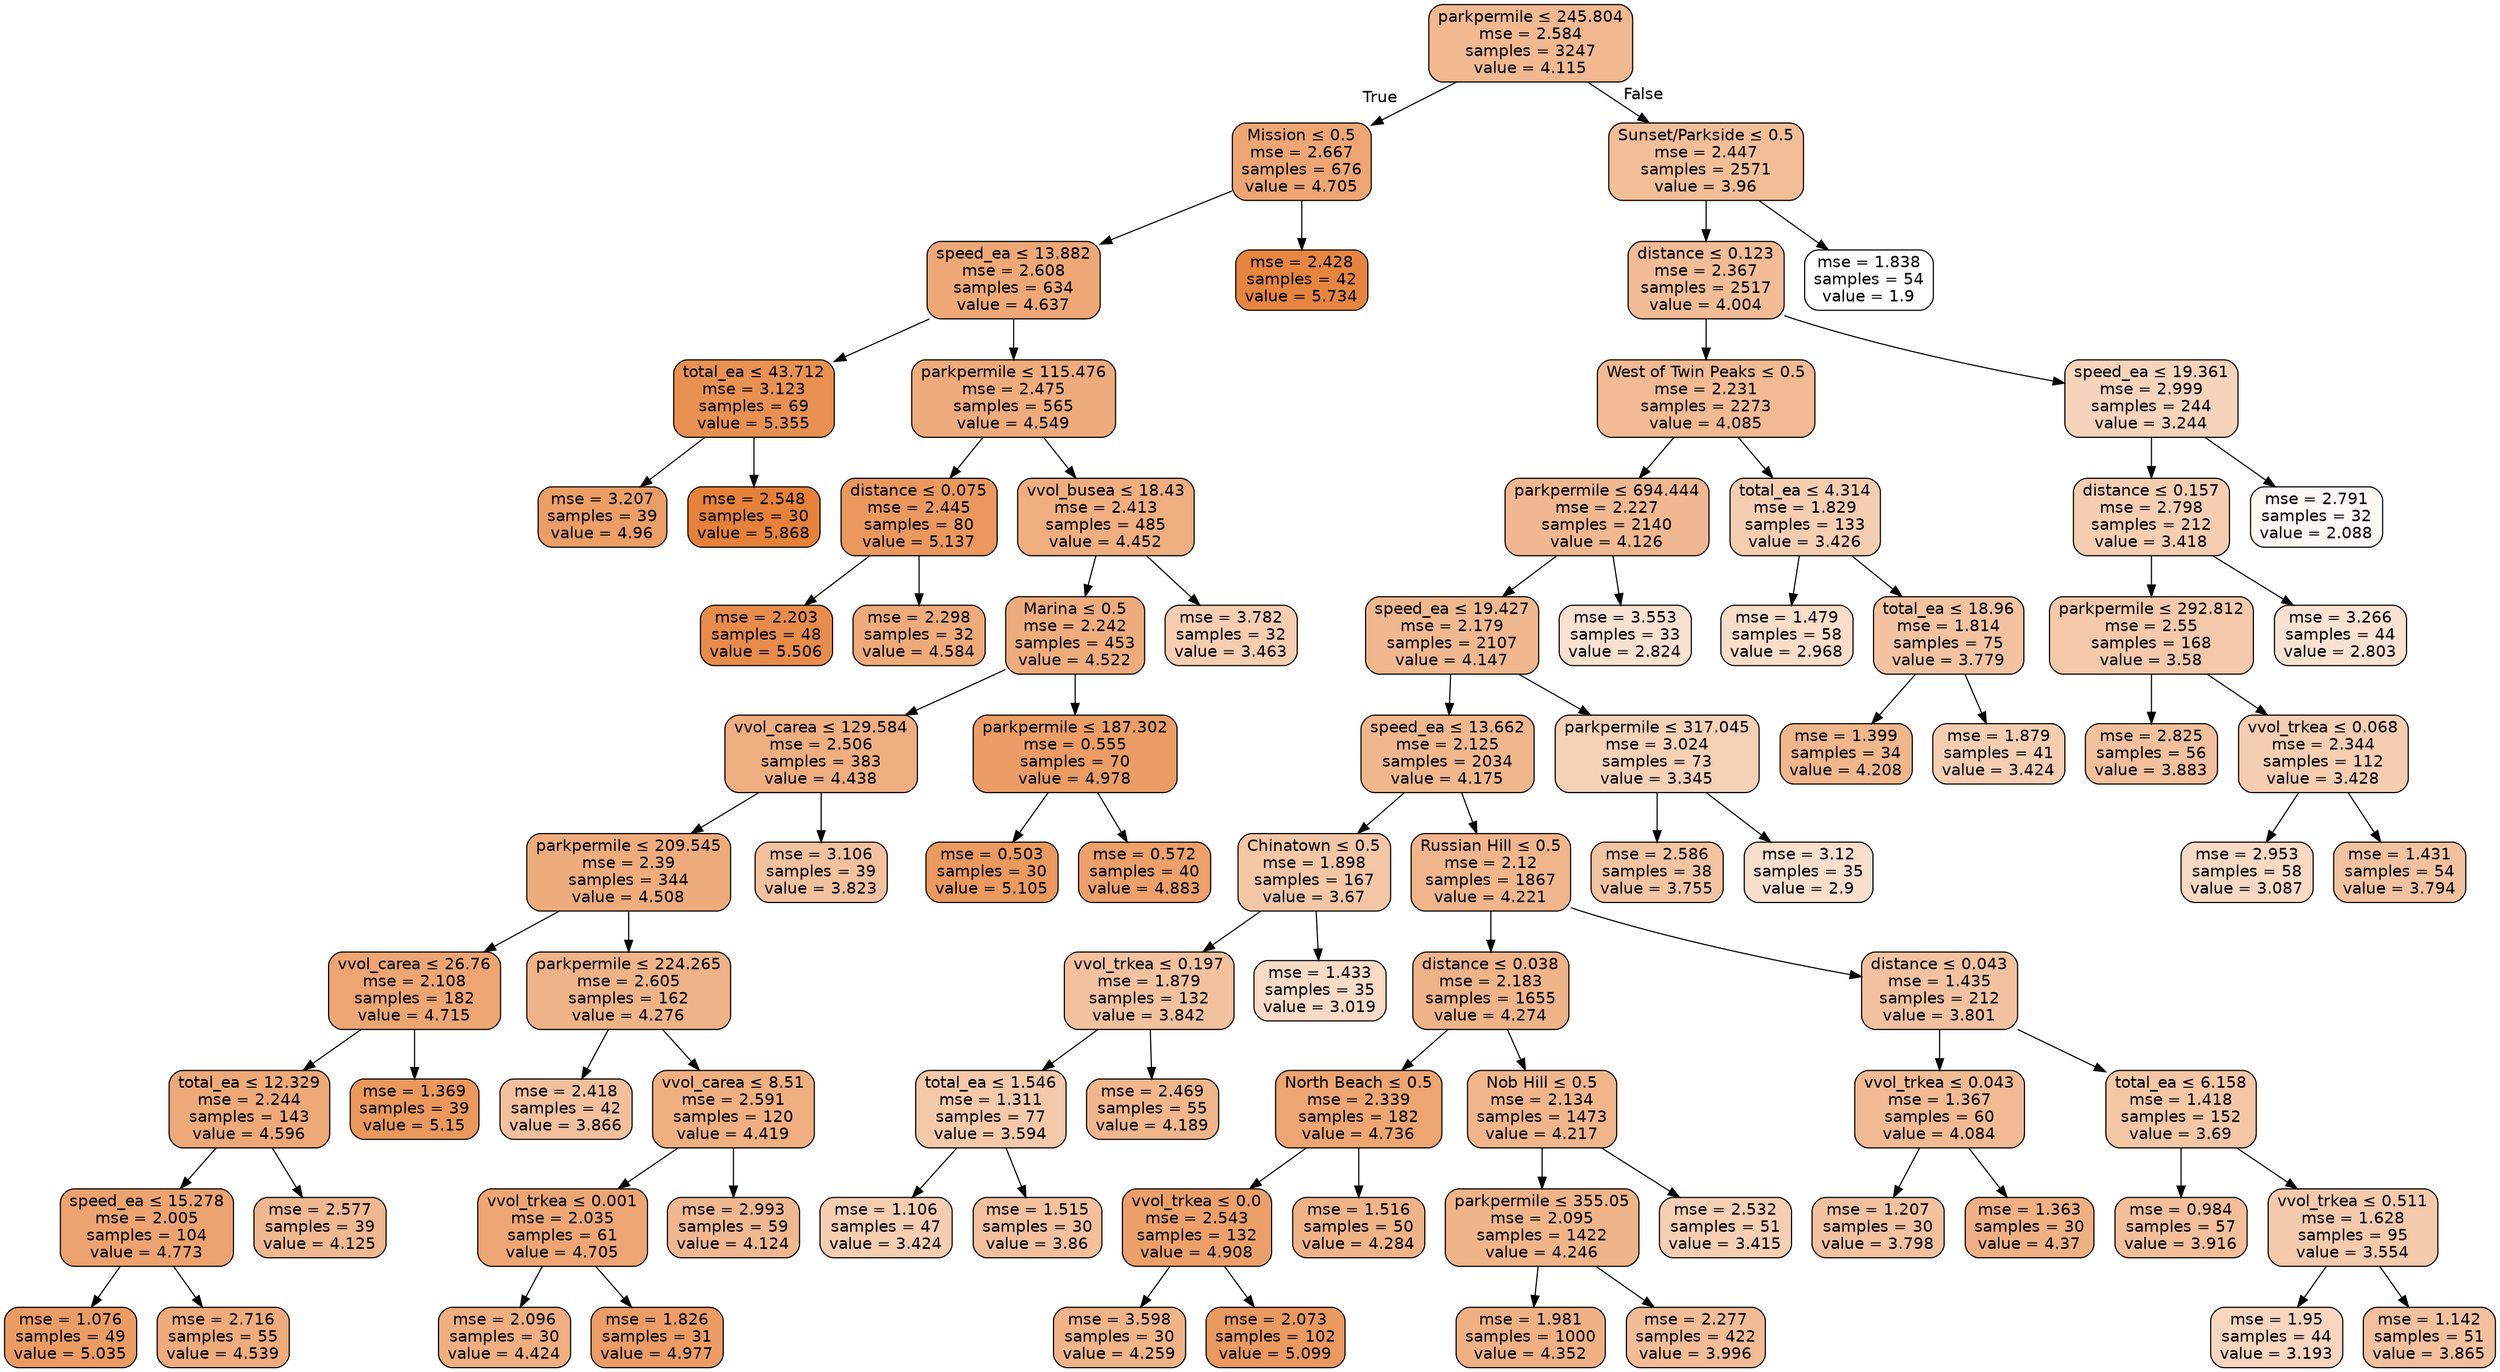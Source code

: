digraph Tree {
node [shape=box, style="filled, rounded", color="black", fontname=helvetica] ;
edge [fontname=helvetica] ;
0 [label=<parkpermile &le; 245.804<br/>mse = 2.584<br/>samples = 3247<br/>value = 4.115>, fillcolor="#e581398e"] ;
1 [label=<Mission &le; 0.5<br/>mse = 2.667<br/>samples = 676<br/>value = 4.705>, fillcolor="#e58139b4"] ;
0 -> 1 [labeldistance=2.5, labelangle=45, headlabel="True"] ;
2 [label=<speed_ea &le; 13.882<br/>mse = 2.608<br/>samples = 634<br/>value = 4.637>, fillcolor="#e58139b0"] ;
1 -> 2 ;
3 [label=<total_ea &le; 43.712<br/>mse = 3.123<br/>samples = 69<br/>value = 5.355>, fillcolor="#e58139de"] ;
2 -> 3 ;
4 [label=<mse = 3.207<br/>samples = 39<br/>value = 4.96>, fillcolor="#e58139c5"] ;
3 -> 4 ;
5 [label=<mse = 2.548<br/>samples = 30<br/>value = 5.868>, fillcolor="#e58139ff"] ;
3 -> 5 ;
6 [label=<parkpermile &le; 115.476<br/>mse = 2.475<br/>samples = 565<br/>value = 4.549>, fillcolor="#e58139aa"] ;
2 -> 6 ;
7 [label=<distance &le; 0.075<br/>mse = 2.445<br/>samples = 80<br/>value = 5.137>, fillcolor="#e58139d0"] ;
6 -> 7 ;
8 [label=<mse = 2.203<br/>samples = 48<br/>value = 5.506>, fillcolor="#e58139e8"] ;
7 -> 8 ;
9 [label=<mse = 2.298<br/>samples = 32<br/>value = 4.584>, fillcolor="#e58139ac"] ;
7 -> 9 ;
10 [label=<vvol_busea &le; 18.43<br/>mse = 2.413<br/>samples = 485<br/>value = 4.452>, fillcolor="#e58139a4"] ;
6 -> 10 ;
11 [label=<Marina &le; 0.5<br/>mse = 2.242<br/>samples = 453<br/>value = 4.522>, fillcolor="#e58139a8"] ;
10 -> 11 ;
12 [label=<vvol_carea &le; 129.584<br/>mse = 2.506<br/>samples = 383<br/>value = 4.438>, fillcolor="#e58139a3"] ;
11 -> 12 ;
13 [label=<parkpermile &le; 209.545<br/>mse = 2.39<br/>samples = 344<br/>value = 4.508>, fillcolor="#e58139a8"] ;
12 -> 13 ;
14 [label=<vvol_carea &le; 26.76<br/>mse = 2.108<br/>samples = 182<br/>value = 4.715>, fillcolor="#e58139b5"] ;
13 -> 14 ;
15 [label=<total_ea &le; 12.329<br/>mse = 2.244<br/>samples = 143<br/>value = 4.596>, fillcolor="#e58139ad"] ;
14 -> 15 ;
16 [label=<speed_ea &le; 15.278<br/>mse = 2.005<br/>samples = 104<br/>value = 4.773>, fillcolor="#e58139b9"] ;
15 -> 16 ;
17 [label=<mse = 1.076<br/>samples = 49<br/>value = 5.035>, fillcolor="#e58139c9"] ;
16 -> 17 ;
18 [label=<mse = 2.716<br/>samples = 55<br/>value = 4.539>, fillcolor="#e58139aa"] ;
16 -> 18 ;
19 [label=<mse = 2.577<br/>samples = 39<br/>value = 4.125>, fillcolor="#e581398f"] ;
15 -> 19 ;
20 [label=<mse = 1.369<br/>samples = 39<br/>value = 5.15>, fillcolor="#e58139d1"] ;
14 -> 20 ;
21 [label=<parkpermile &le; 224.265<br/>mse = 2.605<br/>samples = 162<br/>value = 4.276>, fillcolor="#e5813999"] ;
13 -> 21 ;
22 [label=<mse = 2.418<br/>samples = 42<br/>value = 3.866>, fillcolor="#e581397e"] ;
21 -> 22 ;
23 [label=<vvol_carea &le; 8.51<br/>mse = 2.591<br/>samples = 120<br/>value = 4.419>, fillcolor="#e58139a2"] ;
21 -> 23 ;
24 [label=<vvol_trkea &le; 0.001<br/>mse = 2.035<br/>samples = 61<br/>value = 4.705>, fillcolor="#e58139b4"] ;
23 -> 24 ;
25 [label=<mse = 2.096<br/>samples = 30<br/>value = 4.424>, fillcolor="#e58139a2"] ;
24 -> 25 ;
26 [label=<mse = 1.826<br/>samples = 31<br/>value = 4.977>, fillcolor="#e58139c6"] ;
24 -> 26 ;
27 [label=<mse = 2.993<br/>samples = 59<br/>value = 4.124>, fillcolor="#e581398f"] ;
23 -> 27 ;
28 [label=<mse = 3.106<br/>samples = 39<br/>value = 3.823>, fillcolor="#e581397c"] ;
12 -> 28 ;
29 [label=<parkpermile &le; 187.302<br/>mse = 0.555<br/>samples = 70<br/>value = 4.978>, fillcolor="#e58139c6"] ;
11 -> 29 ;
30 [label=<mse = 0.503<br/>samples = 30<br/>value = 5.105>, fillcolor="#e58139ce"] ;
29 -> 30 ;
31 [label=<mse = 0.572<br/>samples = 40<br/>value = 4.883>, fillcolor="#e58139c0"] ;
29 -> 31 ;
32 [label=<mse = 3.782<br/>samples = 32<br/>value = 3.463>, fillcolor="#e5813964"] ;
10 -> 32 ;
33 [label=<mse = 2.428<br/>samples = 42<br/>value = 5.734>, fillcolor="#e58139f6"] ;
1 -> 33 ;
34 [label=<Sunset/Parkside &le; 0.5<br/>mse = 2.447<br/>samples = 2571<br/>value = 3.96>, fillcolor="#e5813984"] ;
0 -> 34 [labeldistance=2.5, labelangle=-45, headlabel="False"] ;
35 [label=<distance &le; 0.123<br/>mse = 2.367<br/>samples = 2517<br/>value = 4.004>, fillcolor="#e5813987"] ;
34 -> 35 ;
36 [label=<West of Twin Peaks &le; 0.5<br/>mse = 2.231<br/>samples = 2273<br/>value = 4.085>, fillcolor="#e581398c"] ;
35 -> 36 ;
37 [label=<parkpermile &le; 694.444<br/>mse = 2.227<br/>samples = 2140<br/>value = 4.126>, fillcolor="#e581398f"] ;
36 -> 37 ;
38 [label=<speed_ea &le; 19.427<br/>mse = 2.179<br/>samples = 2107<br/>value = 4.147>, fillcolor="#e5813990"] ;
37 -> 38 ;
39 [label=<speed_ea &le; 13.662<br/>mse = 2.125<br/>samples = 2034<br/>value = 4.175>, fillcolor="#e5813992"] ;
38 -> 39 ;
40 [label=<Chinatown &le; 0.5<br/>mse = 1.898<br/>samples = 167<br/>value = 3.67>, fillcolor="#e5813972"] ;
39 -> 40 ;
41 [label=<vvol_trkea &le; 0.197<br/>mse = 1.879<br/>samples = 132<br/>value = 3.842>, fillcolor="#e581397d"] ;
40 -> 41 ;
42 [label=<total_ea &le; 1.546<br/>mse = 1.311<br/>samples = 77<br/>value = 3.594>, fillcolor="#e581396d"] ;
41 -> 42 ;
43 [label=<mse = 1.106<br/>samples = 47<br/>value = 3.424>, fillcolor="#e5813962"] ;
42 -> 43 ;
44 [label=<mse = 1.515<br/>samples = 30<br/>value = 3.86>, fillcolor="#e581397e"] ;
42 -> 44 ;
45 [label=<mse = 2.469<br/>samples = 55<br/>value = 4.189>, fillcolor="#e5813993"] ;
41 -> 45 ;
46 [label=<mse = 1.433<br/>samples = 35<br/>value = 3.019>, fillcolor="#e5813948"] ;
40 -> 46 ;
47 [label=<Russian Hill &le; 0.5<br/>mse = 2.12<br/>samples = 1867<br/>value = 4.221>, fillcolor="#e5813995"] ;
39 -> 47 ;
48 [label=<distance &le; 0.038<br/>mse = 2.183<br/>samples = 1655<br/>value = 4.274>, fillcolor="#e5813999"] ;
47 -> 48 ;
49 [label=<North Beach &le; 0.5<br/>mse = 2.339<br/>samples = 182<br/>value = 4.736>, fillcolor="#e58139b6"] ;
48 -> 49 ;
50 [label=<vvol_trkea &le; 0.0<br/>mse = 2.543<br/>samples = 132<br/>value = 4.908>, fillcolor="#e58139c1"] ;
49 -> 50 ;
51 [label=<mse = 3.598<br/>samples = 30<br/>value = 4.259>, fillcolor="#e5813998"] ;
50 -> 51 ;
52 [label=<mse = 2.073<br/>samples = 102<br/>value = 5.099>, fillcolor="#e58139ce"] ;
50 -> 52 ;
53 [label=<mse = 1.516<br/>samples = 50<br/>value = 4.284>, fillcolor="#e5813999"] ;
49 -> 53 ;
54 [label=<Nob Hill &le; 0.5<br/>mse = 2.134<br/>samples = 1473<br/>value = 4.217>, fillcolor="#e5813995"] ;
48 -> 54 ;
55 [label=<parkpermile &le; 355.05<br/>mse = 2.095<br/>samples = 1422<br/>value = 4.246>, fillcolor="#e5813997"] ;
54 -> 55 ;
56 [label=<mse = 1.981<br/>samples = 1000<br/>value = 4.352>, fillcolor="#e581399e"] ;
55 -> 56 ;
57 [label=<mse = 2.277<br/>samples = 422<br/>value = 3.996>, fillcolor="#e5813987"] ;
55 -> 57 ;
58 [label=<mse = 2.532<br/>samples = 51<br/>value = 3.415>, fillcolor="#e5813961"] ;
54 -> 58 ;
59 [label=<distance &le; 0.043<br/>mse = 1.435<br/>samples = 212<br/>value = 3.801>, fillcolor="#e581397a"] ;
47 -> 59 ;
60 [label=<vvol_trkea &le; 0.043<br/>mse = 1.367<br/>samples = 60<br/>value = 4.084>, fillcolor="#e581398c"] ;
59 -> 60 ;
61 [label=<mse = 1.207<br/>samples = 30<br/>value = 3.798>, fillcolor="#e581397a"] ;
60 -> 61 ;
62 [label=<mse = 1.363<br/>samples = 30<br/>value = 4.37>, fillcolor="#e581399f"] ;
60 -> 62 ;
63 [label=<total_ea &le; 6.158<br/>mse = 1.418<br/>samples = 152<br/>value = 3.69>, fillcolor="#e5813973"] ;
59 -> 63 ;
64 [label=<mse = 0.984<br/>samples = 57<br/>value = 3.916>, fillcolor="#e5813982"] ;
63 -> 64 ;
65 [label=<vvol_trkea &le; 0.511<br/>mse = 1.628<br/>samples = 95<br/>value = 3.554>, fillcolor="#e581396a"] ;
63 -> 65 ;
66 [label=<mse = 1.95<br/>samples = 44<br/>value = 3.193>, fillcolor="#e5813953"] ;
65 -> 66 ;
67 [label=<mse = 1.142<br/>samples = 51<br/>value = 3.865>, fillcolor="#e581397e"] ;
65 -> 67 ;
68 [label=<parkpermile &le; 317.045<br/>mse = 3.024<br/>samples = 73<br/>value = 3.345>, fillcolor="#e581395d"] ;
38 -> 68 ;
69 [label=<mse = 2.586<br/>samples = 38<br/>value = 3.755>, fillcolor="#e5813977"] ;
68 -> 69 ;
70 [label=<mse = 3.12<br/>samples = 35<br/>value = 2.9>, fillcolor="#e5813940"] ;
68 -> 70 ;
71 [label=<mse = 3.553<br/>samples = 33<br/>value = 2.824>, fillcolor="#e581393b"] ;
37 -> 71 ;
72 [label=<total_ea &le; 4.314<br/>mse = 1.829<br/>samples = 133<br/>value = 3.426>, fillcolor="#e5813962"] ;
36 -> 72 ;
73 [label=<mse = 1.479<br/>samples = 58<br/>value = 2.968>, fillcolor="#e5813945"] ;
72 -> 73 ;
74 [label=<total_ea &le; 18.96<br/>mse = 1.814<br/>samples = 75<br/>value = 3.779>, fillcolor="#e5813979"] ;
72 -> 74 ;
75 [label=<mse = 1.399<br/>samples = 34<br/>value = 4.208>, fillcolor="#e5813994"] ;
74 -> 75 ;
76 [label=<mse = 1.879<br/>samples = 41<br/>value = 3.424>, fillcolor="#e5813962"] ;
74 -> 76 ;
77 [label=<speed_ea &le; 19.361<br/>mse = 2.999<br/>samples = 244<br/>value = 3.244>, fillcolor="#e5813956"] ;
35 -> 77 ;
78 [label=<distance &le; 0.157<br/>mse = 2.798<br/>samples = 212<br/>value = 3.418>, fillcolor="#e5813962"] ;
77 -> 78 ;
79 [label=<parkpermile &le; 292.812<br/>mse = 2.55<br/>samples = 168<br/>value = 3.58>, fillcolor="#e581396c"] ;
78 -> 79 ;
80 [label=<mse = 2.825<br/>samples = 56<br/>value = 3.883>, fillcolor="#e581397f"] ;
79 -> 80 ;
81 [label=<vvol_trkea &le; 0.068<br/>mse = 2.344<br/>samples = 112<br/>value = 3.428>, fillcolor="#e5813962"] ;
79 -> 81 ;
82 [label=<mse = 2.953<br/>samples = 58<br/>value = 3.087>, fillcolor="#e581394c"] ;
81 -> 82 ;
83 [label=<mse = 1.431<br/>samples = 54<br/>value = 3.794>, fillcolor="#e581397a"] ;
81 -> 83 ;
84 [label=<mse = 3.266<br/>samples = 44<br/>value = 2.803>, fillcolor="#e581393a"] ;
78 -> 84 ;
85 [label=<mse = 2.791<br/>samples = 32<br/>value = 2.088>, fillcolor="#e581390c"] ;
77 -> 85 ;
86 [label=<mse = 1.838<br/>samples = 54<br/>value = 1.9>, fillcolor="#e5813900"] ;
34 -> 86 ;
}